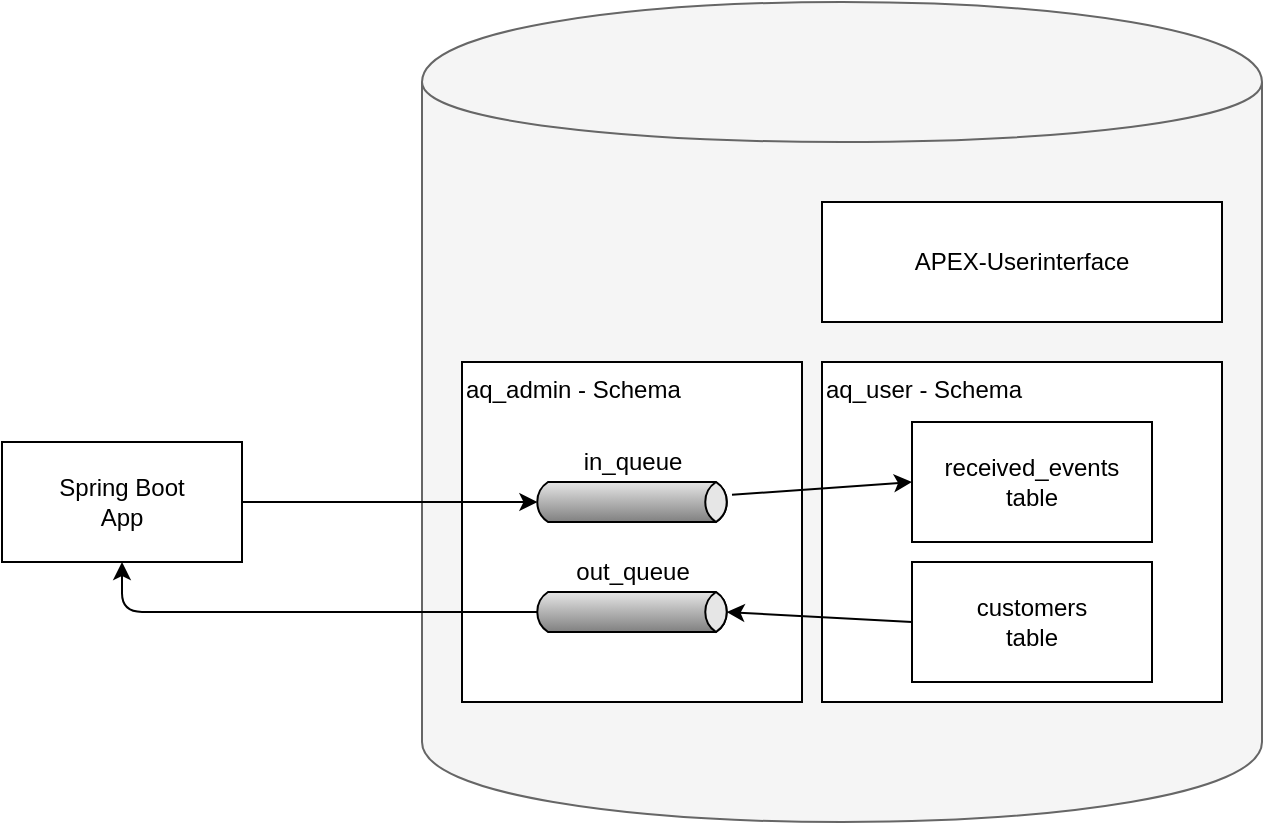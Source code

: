 <mxfile version="12.6.5" type="device"><diagram id="k51PBAIEdv4t8K11f97x" name="Page-1"><mxGraphModel dx="1248" dy="936" grid="1" gridSize="10" guides="1" tooltips="1" connect="1" arrows="1" fold="1" page="1" pageScale="1" pageWidth="827" pageHeight="1169" math="0" shadow="0"><root><mxCell id="0"/><mxCell id="1" parent="0"/><mxCell id="KOvOFmReGZq3_A5MeeUa-1" value="Spring Boot&lt;br&gt;App" style="rounded=0;whiteSpace=wrap;html=1;" vertex="1" parent="1"><mxGeometry x="30" y="320" width="120" height="60" as="geometry"/></mxCell><mxCell id="KOvOFmReGZq3_A5MeeUa-2" value="" style="shape=cylinder;whiteSpace=wrap;html=1;boundedLbl=1;backgroundOutline=1;fillColor=#f5f5f5;strokeColor=#666666;fontColor=#333333;" vertex="1" parent="1"><mxGeometry x="240" y="100" width="420" height="410" as="geometry"/></mxCell><mxCell id="KOvOFmReGZq3_A5MeeUa-8" value="" style="group" vertex="1" connectable="0" parent="1"><mxGeometry x="260" y="280" width="170" height="170" as="geometry"/></mxCell><mxCell id="KOvOFmReGZq3_A5MeeUa-3" value="aq_admin - Schema" style="whiteSpace=wrap;html=1;aspect=fixed;verticalAlign=top;align=left;" vertex="1" parent="KOvOFmReGZq3_A5MeeUa-8"><mxGeometry width="170" height="170" as="geometry"/></mxCell><mxCell id="KOvOFmReGZq3_A5MeeUa-4" value="" style="strokeWidth=1;outlineConnect=0;dashed=0;align=center;html=1;fontSize=8;shape=mxgraph.eip.messageChannel;verticalLabelPosition=bottom;labelBackgroundColor=#ffffff;verticalAlign=top;" vertex="1" parent="KOvOFmReGZq3_A5MeeUa-8"><mxGeometry x="35" y="60" width="100" height="20" as="geometry"/></mxCell><mxCell id="KOvOFmReGZq3_A5MeeUa-5" value="" style="strokeWidth=1;outlineConnect=0;dashed=0;align=center;html=1;fontSize=8;shape=mxgraph.eip.messageChannel;verticalLabelPosition=bottom;labelBackgroundColor=#ffffff;verticalAlign=top;" vertex="1" parent="KOvOFmReGZq3_A5MeeUa-8"><mxGeometry x="35" y="115" width="100" height="20" as="geometry"/></mxCell><mxCell id="KOvOFmReGZq3_A5MeeUa-6" value="out_queue" style="text;html=1;align=center;verticalAlign=middle;resizable=0;points=[];autosize=1;" vertex="1" parent="KOvOFmReGZq3_A5MeeUa-8"><mxGeometry x="50" y="95" width="70" height="20" as="geometry"/></mxCell><mxCell id="KOvOFmReGZq3_A5MeeUa-7" value="in_queue" style="text;html=1;align=center;verticalAlign=middle;resizable=0;points=[];autosize=1;" vertex="1" parent="KOvOFmReGZq3_A5MeeUa-8"><mxGeometry x="55" y="40" width="60" height="20" as="geometry"/></mxCell><mxCell id="KOvOFmReGZq3_A5MeeUa-16" value="aq_user - Schema" style="rounded=0;whiteSpace=wrap;html=1;align=left;verticalAlign=top;" vertex="1" parent="1"><mxGeometry x="440" y="280" width="200" height="170" as="geometry"/></mxCell><mxCell id="KOvOFmReGZq3_A5MeeUa-20" value="customers&lt;br&gt;table" style="rounded=0;whiteSpace=wrap;html=1;align=center;" vertex="1" parent="1"><mxGeometry x="485" y="380" width="120" height="60" as="geometry"/></mxCell><mxCell id="KOvOFmReGZq3_A5MeeUa-22" value="received_events&lt;br&gt;table" style="rounded=0;whiteSpace=wrap;html=1;align=center;" vertex="1" parent="1"><mxGeometry x="485" y="310" width="120" height="60" as="geometry"/></mxCell><mxCell id="KOvOFmReGZq3_A5MeeUa-23" value="" style="endArrow=classic;html=1;exitX=0;exitY=0.5;exitDx=0;exitDy=0;entryX=1;entryY=0.5;entryDx=-2.7;entryDy=0;entryPerimeter=0;" edge="1" parent="1" source="KOvOFmReGZq3_A5MeeUa-20" target="KOvOFmReGZq3_A5MeeUa-5"><mxGeometry width="50" height="50" relative="1" as="geometry"><mxPoint x="460" y="390" as="sourcePoint"/><mxPoint x="400" y="405" as="targetPoint"/></mxGeometry></mxCell><mxCell id="KOvOFmReGZq3_A5MeeUa-24" value="" style="endArrow=classic;html=1;entryX=0;entryY=0.5;entryDx=0;entryDy=0;" edge="1" parent="1" source="KOvOFmReGZq3_A5MeeUa-4" target="KOvOFmReGZq3_A5MeeUa-22"><mxGeometry width="50" height="50" relative="1" as="geometry"><mxPoint x="500" y="390" as="sourcePoint"/><mxPoint x="550" y="340" as="targetPoint"/></mxGeometry></mxCell><mxCell id="KOvOFmReGZq3_A5MeeUa-25" value="" style="endArrow=classic;html=1;entryX=0.5;entryY=1;entryDx=0;entryDy=0;exitX=0;exitY=0.5;exitDx=2.7;exitDy=0;exitPerimeter=0;edgeStyle=orthogonalEdgeStyle;" edge="1" parent="1" source="KOvOFmReGZq3_A5MeeUa-5" target="KOvOFmReGZq3_A5MeeUa-1"><mxGeometry width="50" height="50" relative="1" as="geometry"><mxPoint x="40" y="580" as="sourcePoint"/><mxPoint x="90" y="530" as="targetPoint"/></mxGeometry></mxCell><mxCell id="KOvOFmReGZq3_A5MeeUa-26" value="" style="endArrow=classic;html=1;entryX=0;entryY=0.5;entryDx=2.7;entryDy=0;entryPerimeter=0;exitX=1;exitY=0.5;exitDx=0;exitDy=0;" edge="1" parent="1" source="KOvOFmReGZq3_A5MeeUa-1" target="KOvOFmReGZq3_A5MeeUa-4"><mxGeometry width="50" height="50" relative="1" as="geometry"><mxPoint x="130" y="150" as="sourcePoint"/><mxPoint x="180" y="100" as="targetPoint"/></mxGeometry></mxCell><mxCell id="KOvOFmReGZq3_A5MeeUa-29" value="APEX-Userinterface" style="rounded=0;whiteSpace=wrap;html=1;align=center;" vertex="1" parent="1"><mxGeometry x="440" y="200" width="200" height="60" as="geometry"/></mxCell></root></mxGraphModel></diagram></mxfile>